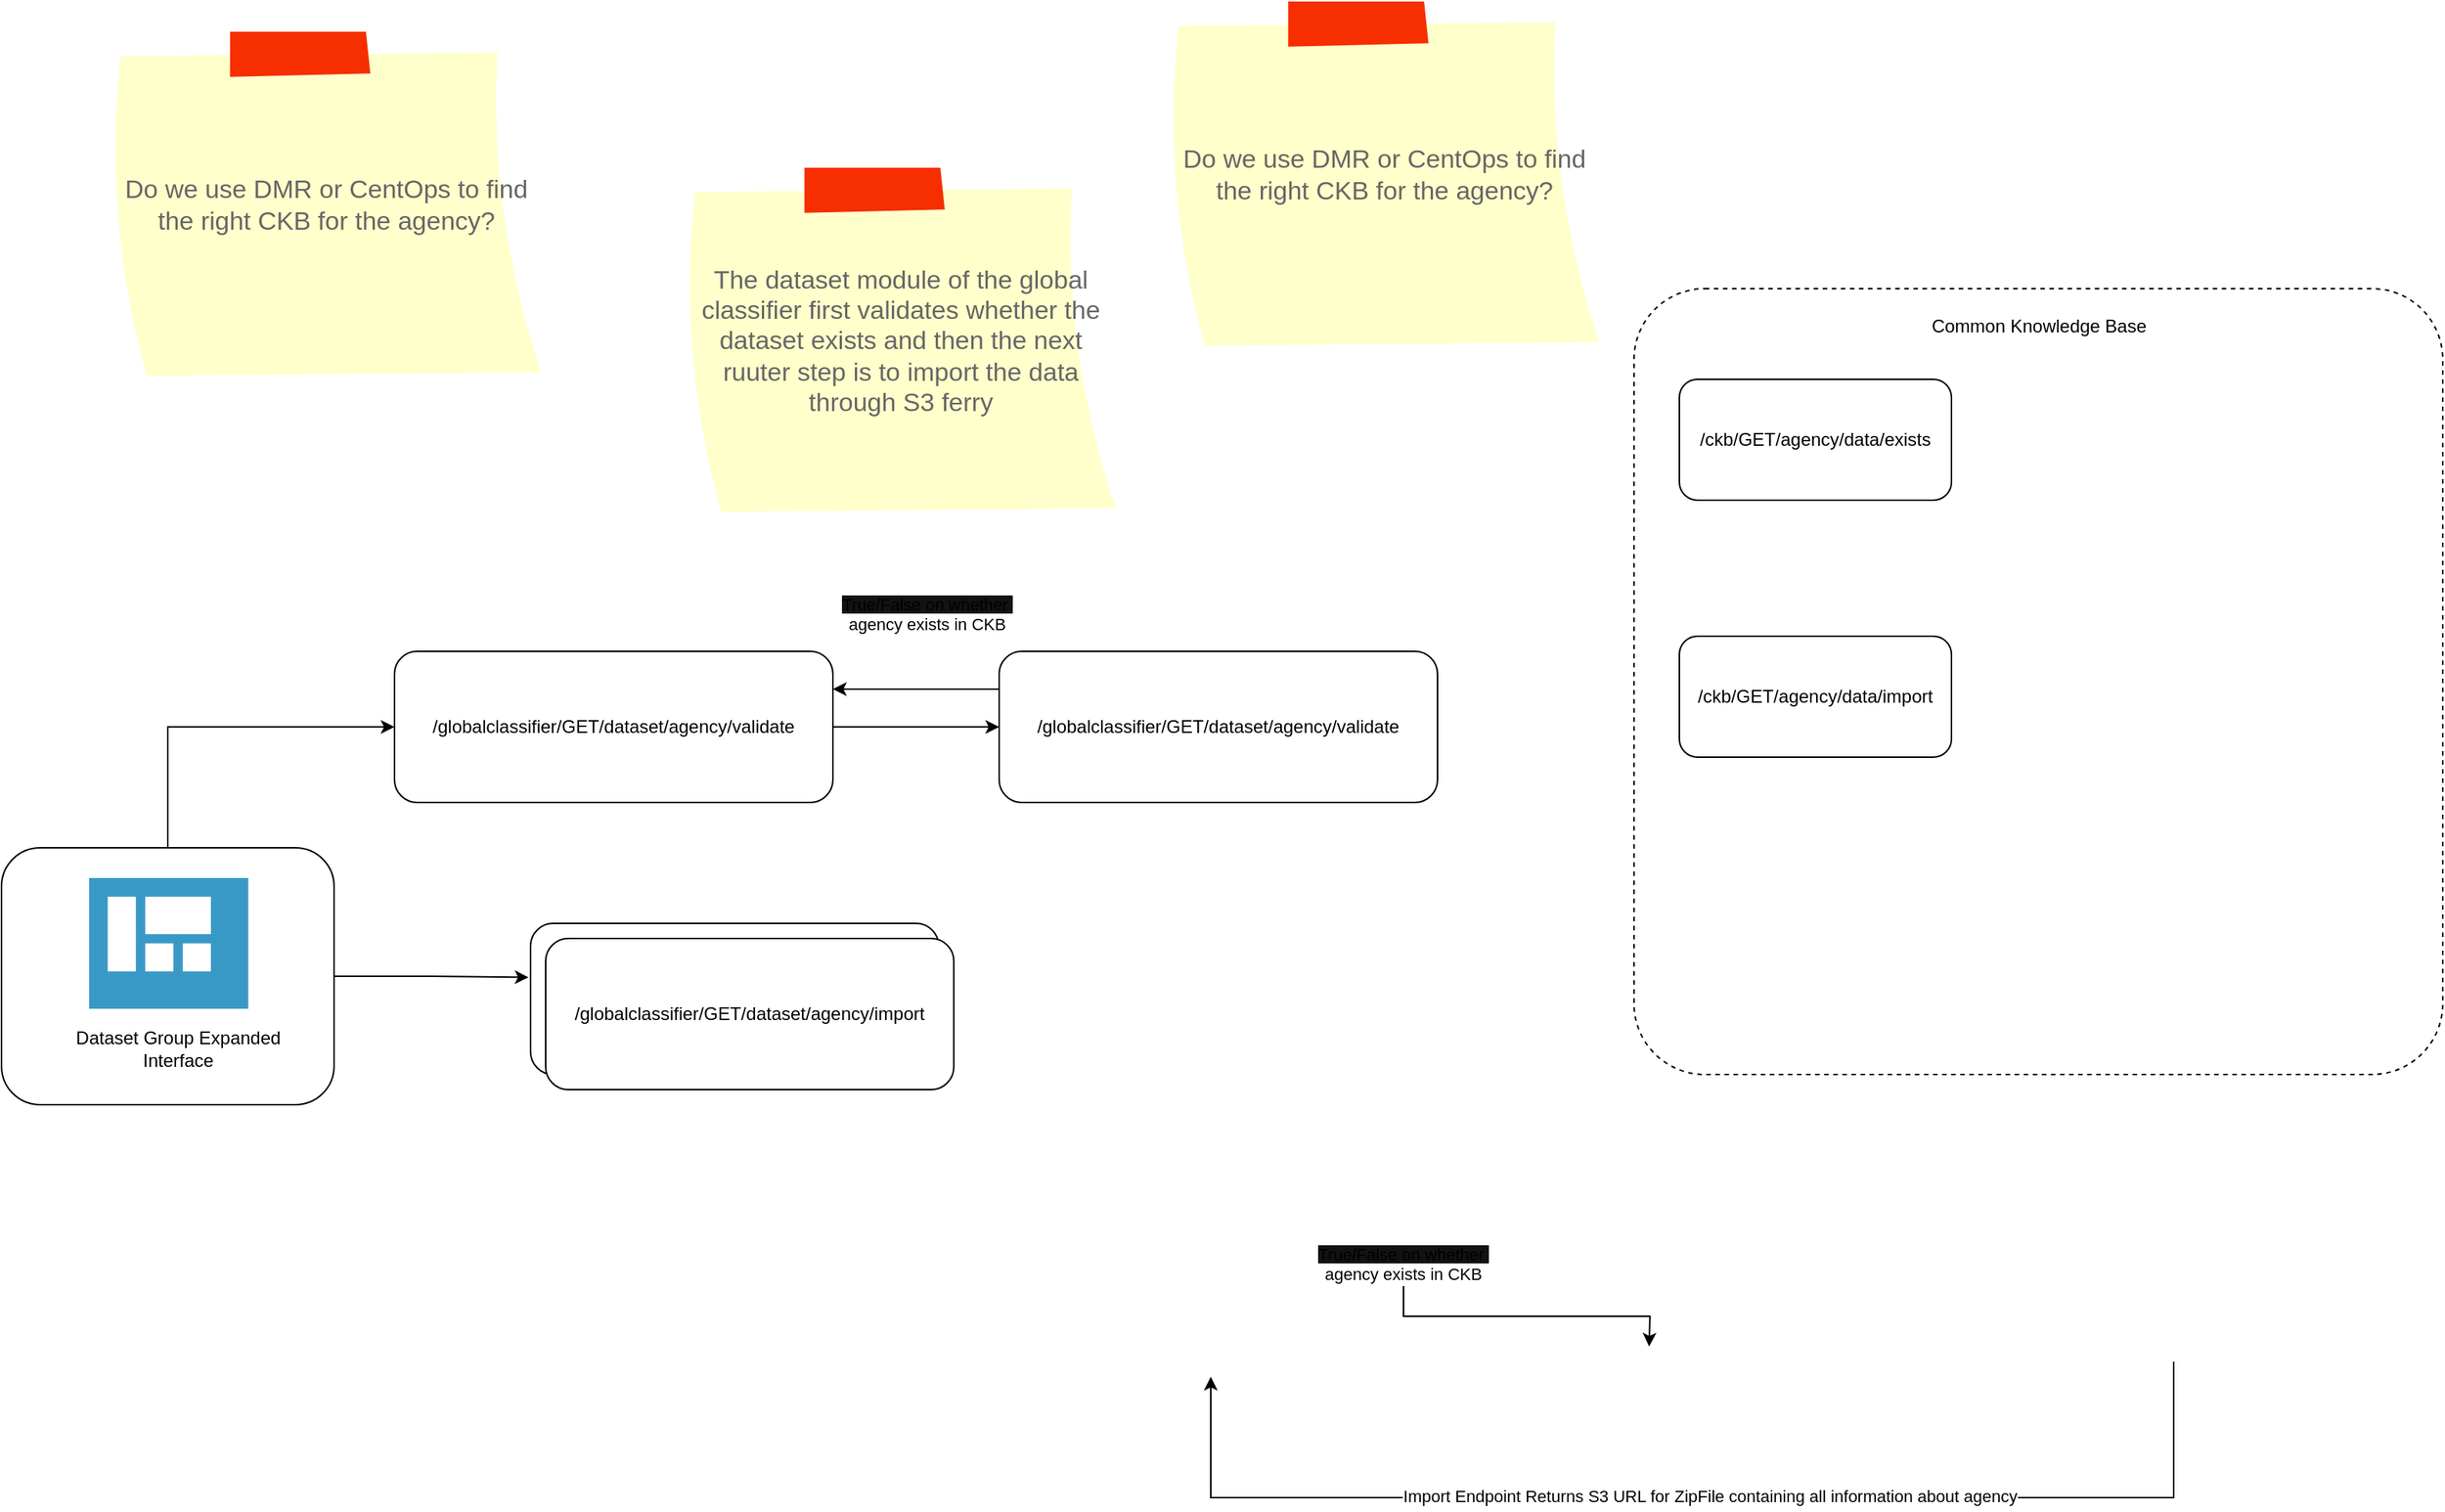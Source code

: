<mxfile version="26.2.15">
  <diagram name="Page-1" id="0AGCFBf2FpTad1DNYMGd">
    <mxGraphModel dx="2528" dy="2111" grid="1" gridSize="10" guides="1" tooltips="1" connect="1" arrows="1" fold="1" page="1" pageScale="1" pageWidth="850" pageHeight="1100" math="0" shadow="0">
      <root>
        <mxCell id="0" />
        <mxCell id="1" parent="0" />
        <mxCell id="Wv8BJaC0_amkNu4p2bPB-7" value="" style="rounded=1;whiteSpace=wrap;html=1;arcSize=9;dashed=1;fillColor=none;" vertex="1" parent="1">
          <mxGeometry x="930" y="60" width="535" height="520" as="geometry" />
        </mxCell>
        <mxCell id="Wv8BJaC0_amkNu4p2bPB-1" value="/ckb/GET/agency/data/exists" style="rounded=1;whiteSpace=wrap;html=1;" vertex="1" parent="1">
          <mxGeometry x="960" y="120" width="180" height="80" as="geometry" />
        </mxCell>
        <mxCell id="Wv8BJaC0_amkNu4p2bPB-12" style="edgeStyle=orthogonalEdgeStyle;rounded=0;orthogonalLoop=1;jettySize=auto;html=1;exitX=1;exitY=0.5;exitDx=0;exitDy=0;entryX=0;entryY=0.5;entryDx=0;entryDy=0;" edge="1" parent="1" source="Wv8BJaC0_amkNu4p2bPB-2" target="Wv8BJaC0_amkNu4p2bPB-11">
          <mxGeometry relative="1" as="geometry" />
        </mxCell>
        <mxCell id="Wv8BJaC0_amkNu4p2bPB-2" value="/globalclassifier/GET/dataset/agency/validate" style="rounded=1;whiteSpace=wrap;html=1;" vertex="1" parent="1">
          <mxGeometry x="110" y="300" width="290" height="100" as="geometry" />
        </mxCell>
        <mxCell id="Wv8BJaC0_amkNu4p2bPB-6" style="edgeStyle=orthogonalEdgeStyle;rounded=0;orthogonalLoop=1;jettySize=auto;html=1;exitX=0.5;exitY=0;exitDx=0;exitDy=0;entryX=0;entryY=0.5;entryDx=0;entryDy=0;" edge="1" parent="1" source="Wv8BJaC0_amkNu4p2bPB-3" target="Wv8BJaC0_amkNu4p2bPB-2">
          <mxGeometry relative="1" as="geometry" />
        </mxCell>
        <mxCell id="Wv8BJaC0_amkNu4p2bPB-3" value="" style="rounded=1;whiteSpace=wrap;html=1;" vertex="1" parent="1">
          <mxGeometry x="-150" y="430" width="220" height="170" as="geometry" />
        </mxCell>
        <mxCell id="Wv8BJaC0_amkNu4p2bPB-4" value="Dataset Group Expanded Interface" style="text;html=1;align=center;verticalAlign=middle;whiteSpace=wrap;rounded=0;" vertex="1" parent="1">
          <mxGeometry x="-102.51" y="546.5" width="139.58" height="33.5" as="geometry" />
        </mxCell>
        <mxCell id="Wv8BJaC0_amkNu4p2bPB-5" value="" style="image;sketch=0;aspect=fixed;html=1;points=[];align=center;fontSize=12;image=img/lib/mscae/Shared_Dashboard.svg;" vertex="1" parent="1">
          <mxGeometry x="-92.14" y="450" width="105.49" height="86.5" as="geometry" />
        </mxCell>
        <mxCell id="Wv8BJaC0_amkNu4p2bPB-8" value="Common Knowledge Base" style="text;html=1;align=center;verticalAlign=middle;whiteSpace=wrap;rounded=0;" vertex="1" parent="1">
          <mxGeometry x="1101.5" y="70" width="192" height="30" as="geometry" />
        </mxCell>
        <mxCell id="Wv8BJaC0_amkNu4p2bPB-21" style="edgeStyle=orthogonalEdgeStyle;rounded=0;orthogonalLoop=1;jettySize=auto;html=1;exitX=0;exitY=0.25;exitDx=0;exitDy=0;entryX=1;entryY=0.25;entryDx=0;entryDy=0;" edge="1" parent="1" source="Wv8BJaC0_amkNu4p2bPB-11" target="Wv8BJaC0_amkNu4p2bPB-2">
          <mxGeometry relative="1" as="geometry" />
        </mxCell>
        <mxCell id="Wv8BJaC0_amkNu4p2bPB-11" value="/globalclassifier/GET/dataset/agency/validate" style="rounded=1;whiteSpace=wrap;html=1;" vertex="1" parent="1">
          <mxGeometry x="510" y="300" width="290" height="100" as="geometry" />
        </mxCell>
        <mxCell id="Wv8BJaC0_amkNu4p2bPB-18" style="edgeStyle=orthogonalEdgeStyle;rounded=0;orthogonalLoop=1;jettySize=auto;html=1;" edge="1" parent="1">
          <mxGeometry relative="1" as="geometry">
            <mxPoint x="1287" y="770" as="sourcePoint" />
            <mxPoint x="650" y="780" as="targetPoint" />
            <Array as="points">
              <mxPoint x="1287" y="860" />
              <mxPoint x="650" y="860" />
            </Array>
          </mxGeometry>
        </mxCell>
        <mxCell id="Wv8BJaC0_amkNu4p2bPB-19" value="Import Endpoint Returns S3 URL for ZipFile containing all information about agency" style="edgeLabel;html=1;align=center;verticalAlign=middle;resizable=0;points=[];" vertex="1" connectable="0" parent="Wv8BJaC0_amkNu4p2bPB-18">
          <mxGeometry x="-0.016" y="-1" relative="1" as="geometry">
            <mxPoint as="offset" />
          </mxGeometry>
        </mxCell>
        <mxCell id="Wv8BJaC0_amkNu4p2bPB-14" value="/ckb/GET/agency/data/import" style="rounded=1;whiteSpace=wrap;html=1;" vertex="1" parent="1">
          <mxGeometry x="960" y="290" width="180" height="80" as="geometry" />
        </mxCell>
        <mxCell id="Wv8BJaC0_amkNu4p2bPB-15" value="The dataset module of the global classifier first validates whether the dataset exists and then the next ruuter step is to import the data through S3 ferry" style="strokeWidth=1;shadow=0;dashed=0;align=center;html=1;shape=mxgraph.mockup.text.stickyNote2;fontColor=#666666;mainText=;fontSize=17;whiteSpace=wrap;fillColor=#ffffcc;strokeColor=#F62E00;" vertex="1" parent="1">
          <mxGeometry x="300" y="-20" width="290" height="230" as="geometry" />
        </mxCell>
        <mxCell id="Wv8BJaC0_amkNu4p2bPB-23" value="&lt;span style=&quot;font-size: 11px; text-wrap-mode: nowrap; background-color: rgb(18, 18, 18);&quot;&gt;True/False on whether&amp;nbsp;&lt;/span&gt;&lt;div style=&quot;font-size: 11px; text-wrap-mode: nowrap;&quot;&gt;agency exists in CKB&lt;/div&gt;" style="text;html=1;align=center;verticalAlign=middle;whiteSpace=wrap;rounded=0;" vertex="1" parent="1">
          <mxGeometry x="390" y="260" width="145" height="30" as="geometry" />
        </mxCell>
        <mxCell id="Wv8BJaC0_amkNu4p2bPB-25" style="edgeStyle=orthogonalEdgeStyle;rounded=0;orthogonalLoop=1;jettySize=auto;html=1;exitX=0.5;exitY=1;exitDx=0;exitDy=0;" edge="1" parent="1" source="Wv8BJaC0_amkNu4p2bPB-24">
          <mxGeometry relative="1" as="geometry">
            <mxPoint x="940" y="760" as="targetPoint" />
          </mxGeometry>
        </mxCell>
        <mxCell id="Wv8BJaC0_amkNu4p2bPB-24" value="&lt;span style=&quot;font-size: 11px; text-wrap-mode: nowrap; background-color: rgb(18, 18, 18);&quot;&gt;True/False on whether&amp;nbsp;&lt;/span&gt;&lt;div style=&quot;font-size: 11px; text-wrap-mode: nowrap;&quot;&gt;agency exists in CKB&lt;/div&gt;" style="text;html=1;align=center;verticalAlign=middle;whiteSpace=wrap;rounded=0;" vertex="1" parent="1">
          <mxGeometry x="705" y="690" width="145" height="30" as="geometry" />
        </mxCell>
        <mxCell id="Wv8BJaC0_amkNu4p2bPB-26" value="/globalclassifier/GET/dataset/agency/import" style="rounded=1;whiteSpace=wrap;html=1;" vertex="1" parent="1">
          <mxGeometry x="200" y="480" width="270" height="100" as="geometry" />
        </mxCell>
        <mxCell id="Wv8BJaC0_amkNu4p2bPB-27" style="edgeStyle=orthogonalEdgeStyle;rounded=0;orthogonalLoop=1;jettySize=auto;html=1;entryX=-0.005;entryY=0.357;entryDx=0;entryDy=0;entryPerimeter=0;" edge="1" parent="1" source="Wv8BJaC0_amkNu4p2bPB-3" target="Wv8BJaC0_amkNu4p2bPB-26">
          <mxGeometry relative="1" as="geometry" />
        </mxCell>
        <mxCell id="Wv8BJaC0_amkNu4p2bPB-28" value="/globalclassifier/GET/dataset/agency/import" style="rounded=1;whiteSpace=wrap;html=1;" vertex="1" parent="1">
          <mxGeometry x="210" y="490" width="270" height="100" as="geometry" />
        </mxCell>
        <mxCell id="Wv8BJaC0_amkNu4p2bPB-29" value="Do we use DMR or CentOps to find the right CKB for the agency?" style="strokeWidth=1;shadow=0;dashed=0;align=center;html=1;shape=mxgraph.mockup.text.stickyNote2;fontColor=#666666;mainText=;fontSize=17;whiteSpace=wrap;fillColor=#ffffcc;strokeColor=#F62E00;" vertex="1" parent="1">
          <mxGeometry x="620" y="-130" width="290" height="230" as="geometry" />
        </mxCell>
        <mxCell id="Wv8BJaC0_amkNu4p2bPB-30" value="Do we use DMR or CentOps to find the right CKB for the agency?" style="strokeWidth=1;shadow=0;dashed=0;align=center;html=1;shape=mxgraph.mockup.text.stickyNote2;fontColor=#666666;mainText=;fontSize=17;whiteSpace=wrap;fillColor=#ffffcc;strokeColor=#F62E00;" vertex="1" parent="1">
          <mxGeometry x="-80" y="-110" width="290" height="230" as="geometry" />
        </mxCell>
      </root>
    </mxGraphModel>
  </diagram>
</mxfile>
